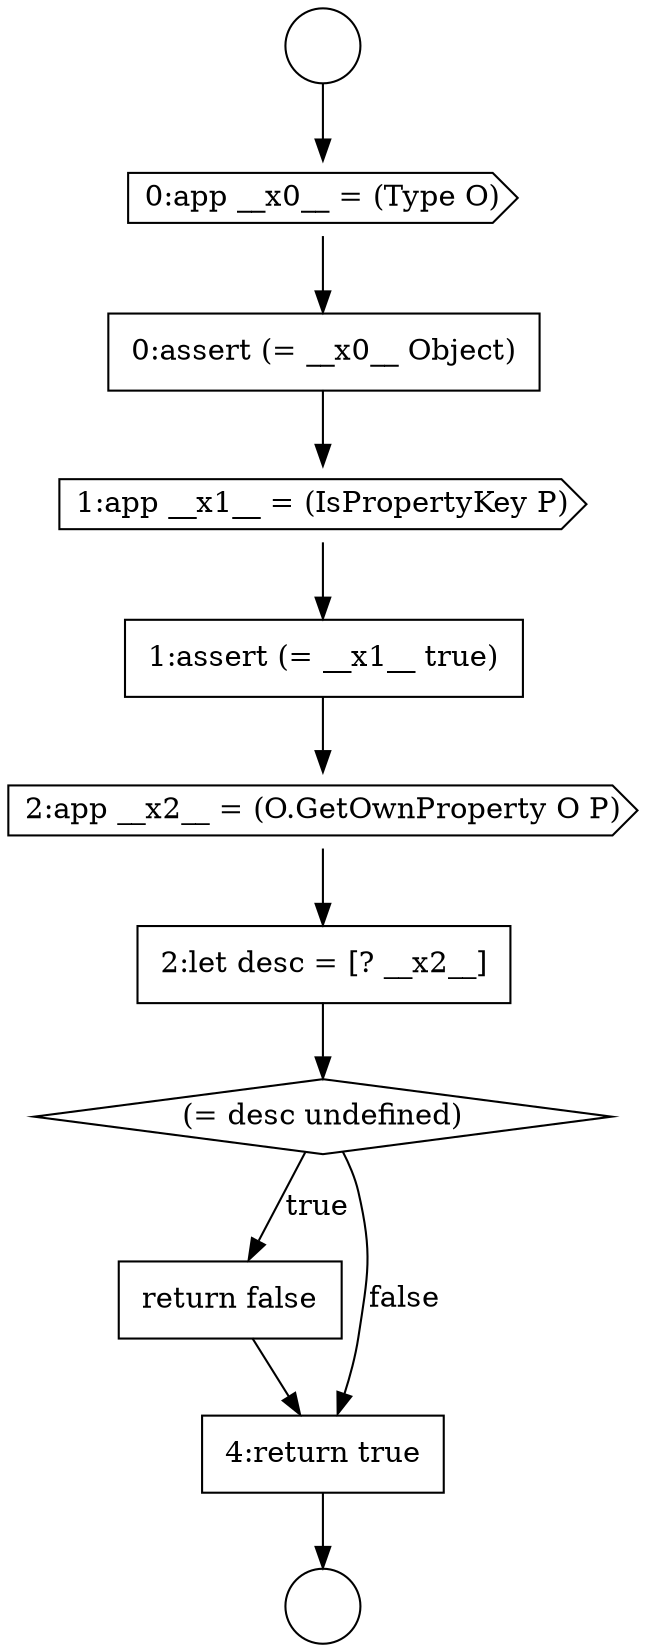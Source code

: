 digraph {
  node760 [shape=none, margin=0, label=<<font color="black">
    <table border="0" cellborder="1" cellspacing="0" cellpadding="10">
      <tr><td align="left">2:let desc = [? __x2__]</td></tr>
    </table>
  </font>> color="black" fillcolor="white" style=filled]
  node762 [shape=none, margin=0, label=<<font color="black">
    <table border="0" cellborder="1" cellspacing="0" cellpadding="10">
      <tr><td align="left">return false</td></tr>
    </table>
  </font>> color="black" fillcolor="white" style=filled]
  node756 [shape=none, margin=0, label=<<font color="black">
    <table border="0" cellborder="1" cellspacing="0" cellpadding="10">
      <tr><td align="left">0:assert (= __x0__ Object)</td></tr>
    </table>
  </font>> color="black" fillcolor="white" style=filled]
  node761 [shape=diamond, label=<<font color="black">(= desc undefined)</font>> color="black" fillcolor="white" style=filled]
  node757 [shape=cds, label=<<font color="black">1:app __x1__ = (IsPropertyKey P)</font>> color="black" fillcolor="white" style=filled]
  node753 [shape=circle label=" " color="black" fillcolor="white" style=filled]
  node758 [shape=none, margin=0, label=<<font color="black">
    <table border="0" cellborder="1" cellspacing="0" cellpadding="10">
      <tr><td align="left">1:assert (= __x1__ true)</td></tr>
    </table>
  </font>> color="black" fillcolor="white" style=filled]
  node754 [shape=circle label=" " color="black" fillcolor="white" style=filled]
  node759 [shape=cds, label=<<font color="black">2:app __x2__ = (O.GetOwnProperty O P)</font>> color="black" fillcolor="white" style=filled]
  node763 [shape=none, margin=0, label=<<font color="black">
    <table border="0" cellborder="1" cellspacing="0" cellpadding="10">
      <tr><td align="left">4:return true</td></tr>
    </table>
  </font>> color="black" fillcolor="white" style=filled]
  node755 [shape=cds, label=<<font color="black">0:app __x0__ = (Type O)</font>> color="black" fillcolor="white" style=filled]
  node760 -> node761 [ color="black"]
  node756 -> node757 [ color="black"]
  node762 -> node763 [ color="black"]
  node759 -> node760 [ color="black"]
  node753 -> node755 [ color="black"]
  node761 -> node762 [label=<<font color="black">true</font>> color="black"]
  node761 -> node763 [label=<<font color="black">false</font>> color="black"]
  node763 -> node754 [ color="black"]
  node755 -> node756 [ color="black"]
  node757 -> node758 [ color="black"]
  node758 -> node759 [ color="black"]
}
